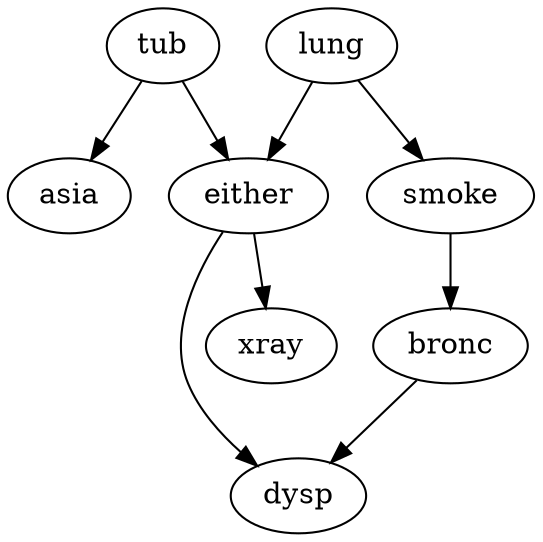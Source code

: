 digraph G {
    "tub" -> "asia";
    "smoke" -> "bronc";
    "lung" -> "smoke";
    "bronc" -> "dysp";
    "either" -> "dysp";
    "either" -> "xray";
    "lung" -> "either";
    "tub" -> "either";
}
